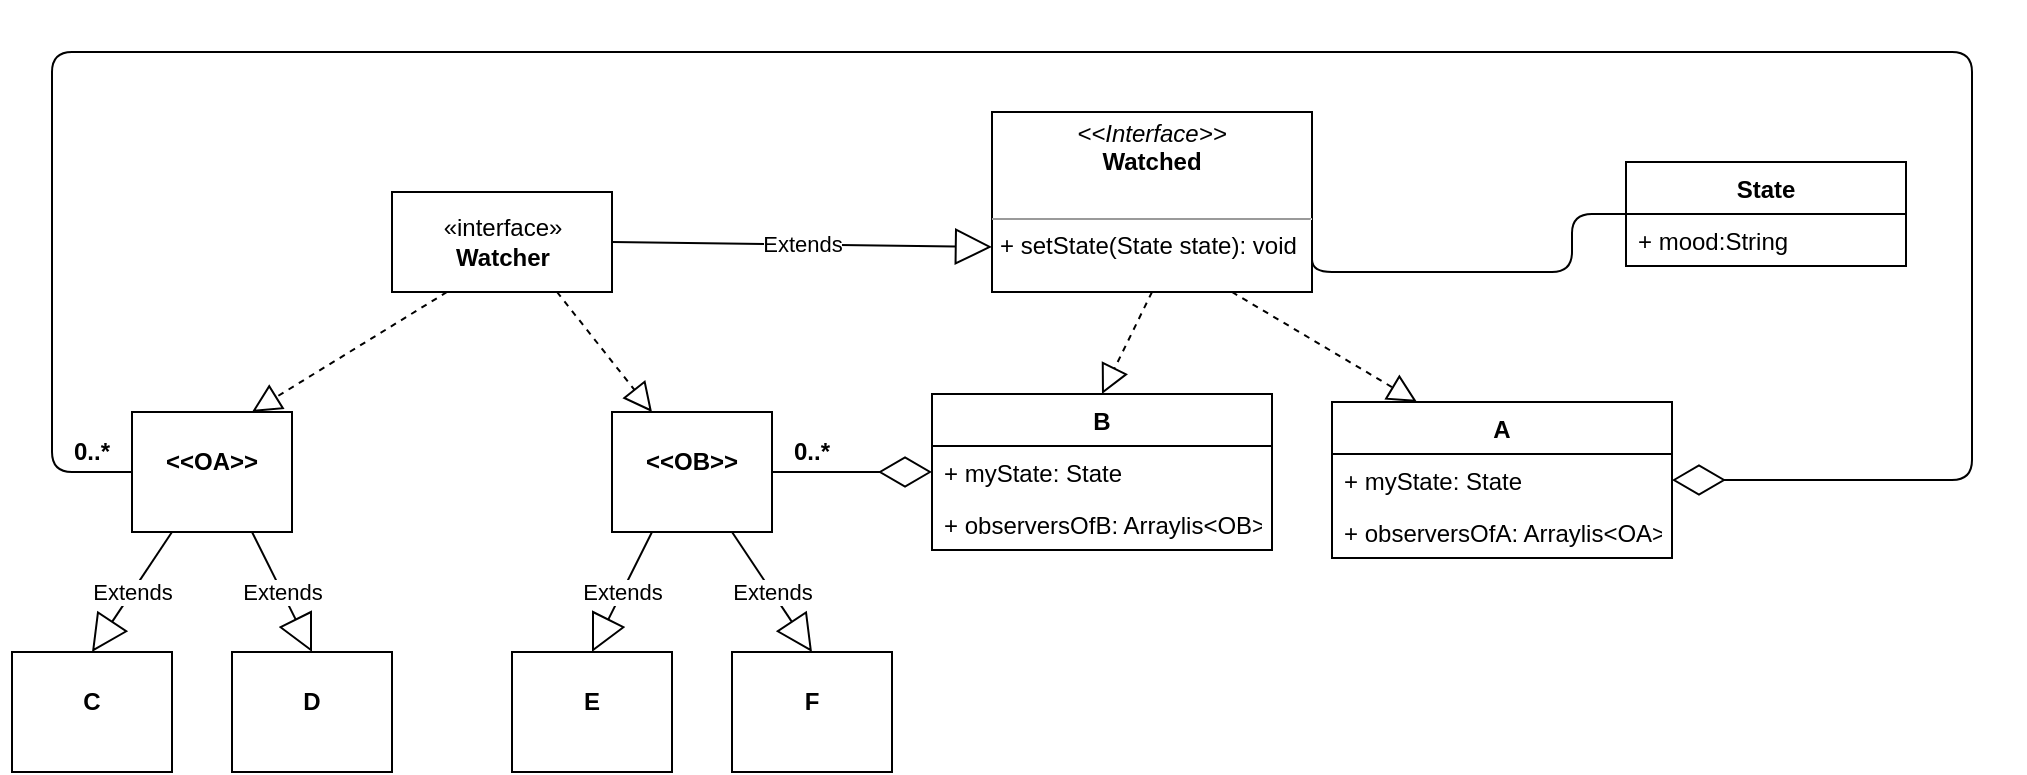 <mxfile version="10.7.5" type="github"><diagram id="kthA828tBTkaDjolQnaR" name="Page-1"><mxGraphModel dx="840" dy="473" grid="1" gridSize="10" guides="1" tooltips="1" connect="1" arrows="1" fold="1" page="1" pageScale="1" pageWidth="827" pageHeight="1169" math="0" shadow="0"><root><mxCell id="0"/><mxCell id="1" parent="0"/><mxCell id="WpoL5_4m0LumR7lIZGcU-1" value="«interface»&lt;br&gt;&lt;b&gt;Watcher&lt;/b&gt;" style="html=1;" vertex="1" parent="1"><mxGeometry x="210" y="110" width="110" height="50" as="geometry"/></mxCell><mxCell id="WpoL5_4m0LumR7lIZGcU-2" value="«interface»&lt;br&gt;&lt;b&gt;Watched&lt;/b&gt;&lt;br&gt;" style="html=1;" vertex="1" parent="1"><mxGeometry x="520" y="110" width="110" height="50" as="geometry"/></mxCell><mxCell id="WpoL5_4m0LumR7lIZGcU-3" value="Extends" style="endArrow=block;endSize=16;endFill=0;html=1;entryX=0;entryY=0.75;entryDx=0;entryDy=0;exitX=1;exitY=0.5;exitDx=0;exitDy=0;" edge="1" parent="1" source="WpoL5_4m0LumR7lIZGcU-1" target="WpoL5_4m0LumR7lIZGcU-40"><mxGeometry width="160" relative="1" as="geometry"><mxPoint x="290" y="120" as="sourcePoint"/><mxPoint x="450" y="120" as="targetPoint"/></mxGeometry></mxCell><mxCell id="WpoL5_4m0LumR7lIZGcU-8" value="&lt;p style=&quot;margin: 0px ; margin-top: 4px ; text-align: center&quot;&gt;&lt;br&gt;&lt;b&gt;&amp;lt;&amp;lt;OA&amp;gt;&amp;gt;&lt;/b&gt;&lt;/p&gt;" style="verticalAlign=top;align=left;overflow=fill;fontSize=12;fontFamily=Helvetica;html=1;" vertex="1" parent="1"><mxGeometry x="80" y="220" width="80" height="60" as="geometry"/></mxCell><mxCell id="WpoL5_4m0LumR7lIZGcU-9" value="&lt;p style=&quot;margin: 0px ; margin-top: 4px ; text-align: center&quot;&gt;&lt;br&gt;&lt;b&gt;&amp;lt;&amp;lt;OB&amp;gt;&amp;gt;&lt;/b&gt;&lt;/p&gt;" style="verticalAlign=top;align=left;overflow=fill;fontSize=12;fontFamily=Helvetica;html=1;" vertex="1" parent="1"><mxGeometry x="320" y="220" width="80" height="60" as="geometry"/></mxCell><mxCell id="WpoL5_4m0LumR7lIZGcU-10" value="" style="endArrow=block;dashed=1;endFill=0;endSize=12;html=1;entryX=0.75;entryY=0;entryDx=0;entryDy=0;exitX=0.25;exitY=1;exitDx=0;exitDy=0;" edge="1" parent="1" source="WpoL5_4m0LumR7lIZGcU-1" target="WpoL5_4m0LumR7lIZGcU-8"><mxGeometry width="160" relative="1" as="geometry"><mxPoint x="190" y="190" as="sourcePoint"/><mxPoint x="350" y="190" as="targetPoint"/></mxGeometry></mxCell><mxCell id="WpoL5_4m0LumR7lIZGcU-11" value="" style="endArrow=block;dashed=1;endFill=0;endSize=12;html=1;exitX=0.75;exitY=1;exitDx=0;exitDy=0;entryX=0.25;entryY=0;entryDx=0;entryDy=0;" edge="1" parent="1" source="WpoL5_4m0LumR7lIZGcU-1" target="WpoL5_4m0LumR7lIZGcU-9"><mxGeometry width="160" relative="1" as="geometry"><mxPoint x="290" y="190" as="sourcePoint"/><mxPoint x="450" y="190" as="targetPoint"/></mxGeometry></mxCell><mxCell id="WpoL5_4m0LumR7lIZGcU-12" value="" style="endArrow=block;dashed=1;endFill=0;endSize=12;html=1;exitX=0.5;exitY=1;exitDx=0;exitDy=0;entryX=0.5;entryY=0;entryDx=0;entryDy=0;" edge="1" parent="1" source="WpoL5_4m0LumR7lIZGcU-40" target="WpoL5_4m0LumR7lIZGcU-46"><mxGeometry width="160" relative="1" as="geometry"><mxPoint x="510" y="180" as="sourcePoint"/><mxPoint x="540" y="220" as="targetPoint"/></mxGeometry></mxCell><mxCell id="WpoL5_4m0LumR7lIZGcU-13" value="" style="endArrow=block;dashed=1;endFill=0;endSize=12;html=1;exitX=0.75;exitY=1;exitDx=0;exitDy=0;entryX=0.25;entryY=0;entryDx=0;entryDy=0;" edge="1" parent="1" source="WpoL5_4m0LumR7lIZGcU-40" target="WpoL5_4m0LumR7lIZGcU-50"><mxGeometry width="160" relative="1" as="geometry"><mxPoint x="630" y="190" as="sourcePoint"/><mxPoint x="620" y="220" as="targetPoint"/></mxGeometry></mxCell><mxCell id="WpoL5_4m0LumR7lIZGcU-15" value="&lt;p style=&quot;margin: 0px ; margin-top: 4px ; text-align: center&quot;&gt;&lt;br&gt;&lt;b&gt;C&lt;/b&gt;&lt;/p&gt;" style="verticalAlign=top;align=left;overflow=fill;fontSize=12;fontFamily=Helvetica;html=1;" vertex="1" parent="1"><mxGeometry x="20" y="340" width="80" height="60" as="geometry"/></mxCell><mxCell id="WpoL5_4m0LumR7lIZGcU-16" value="&lt;p style=&quot;margin: 0px ; margin-top: 4px ; text-align: center&quot;&gt;&lt;br&gt;&lt;b&gt;D&lt;/b&gt;&lt;/p&gt;" style="verticalAlign=top;align=left;overflow=fill;fontSize=12;fontFamily=Helvetica;html=1;" vertex="1" parent="1"><mxGeometry x="130" y="340" width="80" height="60" as="geometry"/></mxCell><mxCell id="WpoL5_4m0LumR7lIZGcU-17" value="Extends" style="endArrow=block;endSize=16;endFill=0;html=1;entryX=0.5;entryY=0;entryDx=0;entryDy=0;exitX=0.75;exitY=1;exitDx=0;exitDy=0;" edge="1" parent="1" source="WpoL5_4m0LumR7lIZGcU-8" target="WpoL5_4m0LumR7lIZGcU-16"><mxGeometry width="160" relative="1" as="geometry"><mxPoint x="270" y="450" as="sourcePoint"/><mxPoint x="430" y="450" as="targetPoint"/></mxGeometry></mxCell><mxCell id="WpoL5_4m0LumR7lIZGcU-19" value="Extends" style="endArrow=block;endSize=16;endFill=0;html=1;exitX=0.25;exitY=1;exitDx=0;exitDy=0;entryX=0.5;entryY=0;entryDx=0;entryDy=0;" edge="1" parent="1" source="WpoL5_4m0LumR7lIZGcU-8" target="WpoL5_4m0LumR7lIZGcU-15"><mxGeometry width="160" relative="1" as="geometry"><mxPoint x="50" y="320" as="sourcePoint"/><mxPoint x="210" y="320" as="targetPoint"/></mxGeometry></mxCell><mxCell id="WpoL5_4m0LumR7lIZGcU-20" value="&lt;p style=&quot;margin: 0px ; margin-top: 4px ; text-align: center&quot;&gt;&lt;br&gt;&lt;b&gt;E&lt;/b&gt;&lt;/p&gt;" style="verticalAlign=top;align=left;overflow=fill;fontSize=12;fontFamily=Helvetica;html=1;" vertex="1" parent="1"><mxGeometry x="270" y="340" width="80" height="60" as="geometry"/></mxCell><mxCell id="WpoL5_4m0LumR7lIZGcU-21" value="&lt;p style=&quot;margin: 0px ; margin-top: 4px ; text-align: center&quot;&gt;&lt;br&gt;&lt;b&gt;F&lt;/b&gt;&lt;/p&gt;" style="verticalAlign=top;align=left;overflow=fill;fontSize=12;fontFamily=Helvetica;html=1;" vertex="1" parent="1"><mxGeometry x="380" y="340" width="80" height="60" as="geometry"/></mxCell><mxCell id="WpoL5_4m0LumR7lIZGcU-22" value="Extends" style="endArrow=block;endSize=16;endFill=0;html=1;exitX=0.25;exitY=1;exitDx=0;exitDy=0;entryX=0.5;entryY=0;entryDx=0;entryDy=0;" edge="1" parent="1" source="WpoL5_4m0LumR7lIZGcU-9" target="WpoL5_4m0LumR7lIZGcU-20"><mxGeometry width="160" relative="1" as="geometry"><mxPoint x="460" y="300" as="sourcePoint"/><mxPoint x="620" y="300" as="targetPoint"/></mxGeometry></mxCell><mxCell id="WpoL5_4m0LumR7lIZGcU-23" value="Extends" style="endArrow=block;endSize=16;endFill=0;html=1;exitX=0.75;exitY=1;exitDx=0;exitDy=0;entryX=0.5;entryY=0;entryDx=0;entryDy=0;" edge="1" parent="1" source="WpoL5_4m0LumR7lIZGcU-9" target="WpoL5_4m0LumR7lIZGcU-21"><mxGeometry width="160" relative="1" as="geometry"><mxPoint x="350" y="290" as="sourcePoint"/><mxPoint x="320" y="350" as="targetPoint"/></mxGeometry></mxCell><mxCell id="WpoL5_4m0LumR7lIZGcU-28" value="" style="endArrow=diamondThin;endFill=0;endSize=24;html=1;entryX=0;entryY=0.5;entryDx=0;entryDy=0;exitX=1;exitY=0.5;exitDx=0;exitDy=0;" edge="1" parent="1" source="WpoL5_4m0LumR7lIZGcU-9" target="WpoL5_4m0LumR7lIZGcU-47"><mxGeometry width="160" relative="1" as="geometry"><mxPoint x="540" y="340" as="sourcePoint"/><mxPoint x="480" y="250" as="targetPoint"/></mxGeometry></mxCell><mxCell id="WpoL5_4m0LumR7lIZGcU-30" value="" style="endArrow=diamondThin;endFill=0;endSize=24;html=1;entryX=1;entryY=0.5;entryDx=0;entryDy=0;exitX=0;exitY=0.5;exitDx=0;exitDy=0;" edge="1" parent="1" source="WpoL5_4m0LumR7lIZGcU-8" target="WpoL5_4m0LumR7lIZGcU-50"><mxGeometry width="160" relative="1" as="geometry"><mxPoint x="590" y="320" as="sourcePoint"/><mxPoint x="680" y="250" as="targetPoint"/><Array as="points"><mxPoint x="40" y="250"/><mxPoint x="40" y="40"/><mxPoint x="80" y="40"/><mxPoint x="420" y="40"/><mxPoint x="680" y="40"/><mxPoint x="760" y="40"/><mxPoint x="1000" y="40"/><mxPoint x="1000" y="130"/><mxPoint x="1000" y="254"/></Array></mxGeometry></mxCell><mxCell id="WpoL5_4m0LumR7lIZGcU-31" value="&lt;b&gt;0..*&lt;/b&gt;" style="text;html=1;strokeColor=none;fillColor=none;align=center;verticalAlign=middle;whiteSpace=wrap;rounded=0;" vertex="1" parent="1"><mxGeometry x="40" y="230" width="40" height="20" as="geometry"/></mxCell><mxCell id="WpoL5_4m0LumR7lIZGcU-32" value="&lt;b&gt;0..*&lt;/b&gt;" style="text;html=1;strokeColor=none;fillColor=none;align=center;verticalAlign=middle;whiteSpace=wrap;rounded=0;" vertex="1" parent="1"><mxGeometry x="400" y="230" width="40" height="20" as="geometry"/></mxCell><mxCell id="WpoL5_4m0LumR7lIZGcU-37" value="" style="endArrow=none;html=1;edgeStyle=orthogonalEdgeStyle;entryX=0;entryY=0.5;entryDx=0;entryDy=0;exitX=1;exitY=0.75;exitDx=0;exitDy=0;" edge="1" parent="1" source="WpoL5_4m0LumR7lIZGcU-40" target="WpoL5_4m0LumR7lIZGcU-54"><mxGeometry relative="1" as="geometry"><mxPoint x="630" y="135" as="sourcePoint"/><mxPoint x="800" y="135" as="targetPoint"/><Array as="points"><mxPoint x="670" y="150"/><mxPoint x="800" y="150"/><mxPoint x="800" y="121"/></Array></mxGeometry></mxCell><mxCell id="WpoL5_4m0LumR7lIZGcU-38" value="" style="resizable=0;html=1;align=left;verticalAlign=bottom;labelBackgroundColor=#ffffff;fontSize=10;" connectable="0" vertex="1" parent="WpoL5_4m0LumR7lIZGcU-37"><mxGeometry x="-1" relative="1" as="geometry"/></mxCell><mxCell id="WpoL5_4m0LumR7lIZGcU-39" value="" style="resizable=0;html=1;align=right;verticalAlign=bottom;labelBackgroundColor=#ffffff;fontSize=10;" connectable="0" vertex="1" parent="WpoL5_4m0LumR7lIZGcU-37"><mxGeometry x="1" relative="1" as="geometry"/></mxCell><mxCell id="WpoL5_4m0LumR7lIZGcU-40" value="&lt;p style=&quot;margin: 0px ; margin-top: 4px ; text-align: center&quot;&gt;&lt;i&gt;&amp;lt;&amp;lt;Interface&amp;gt;&amp;gt;&lt;/i&gt;&lt;br&gt;&lt;b&gt;Watched&lt;/b&gt;&lt;/p&gt;&lt;p style=&quot;margin: 0px ; margin-left: 4px&quot;&gt;&lt;br&gt;&lt;/p&gt;&lt;hr size=&quot;1&quot;&gt;&lt;p style=&quot;margin: 0px ; margin-left: 4px&quot;&gt;+ setState(State state): void&lt;br&gt;&lt;/p&gt;" style="verticalAlign=top;align=left;overflow=fill;fontSize=12;fontFamily=Helvetica;html=1;" vertex="1" parent="1"><mxGeometry x="510" y="70" width="160" height="90" as="geometry"/></mxCell><mxCell id="WpoL5_4m0LumR7lIZGcU-46" value="B" style="swimlane;fontStyle=1;childLayout=stackLayout;horizontal=1;startSize=26;fillColor=none;horizontalStack=0;resizeParent=1;resizeParentMax=0;resizeLast=0;collapsible=1;marginBottom=0;" vertex="1" parent="1"><mxGeometry x="480" y="211" width="170" height="78" as="geometry"/></mxCell><mxCell id="WpoL5_4m0LumR7lIZGcU-47" value="+ myState: State" style="text;strokeColor=none;fillColor=none;align=left;verticalAlign=top;spacingLeft=4;spacingRight=4;overflow=hidden;rotatable=0;points=[[0,0.5],[1,0.5]];portConstraint=eastwest;" vertex="1" parent="WpoL5_4m0LumR7lIZGcU-46"><mxGeometry y="26" width="170" height="26" as="geometry"/></mxCell><mxCell id="WpoL5_4m0LumR7lIZGcU-48" value="+ observersOfB: Arraylis&lt;OB&gt;" style="text;strokeColor=none;fillColor=none;align=left;verticalAlign=top;spacingLeft=4;spacingRight=4;overflow=hidden;rotatable=0;points=[[0,0.5],[1,0.5]];portConstraint=eastwest;" vertex="1" parent="WpoL5_4m0LumR7lIZGcU-46"><mxGeometry y="52" width="170" height="26" as="geometry"/></mxCell><mxCell id="WpoL5_4m0LumR7lIZGcU-50" value="A" style="swimlane;fontStyle=1;childLayout=stackLayout;horizontal=1;startSize=26;fillColor=none;horizontalStack=0;resizeParent=1;resizeParentMax=0;resizeLast=0;collapsible=1;marginBottom=0;" vertex="1" parent="1"><mxGeometry x="680" y="215" width="170" height="78" as="geometry"/></mxCell><mxCell id="WpoL5_4m0LumR7lIZGcU-51" value="+ myState: State" style="text;strokeColor=none;fillColor=none;align=left;verticalAlign=top;spacingLeft=4;spacingRight=4;overflow=hidden;rotatable=0;points=[[0,0.5],[1,0.5]];portConstraint=eastwest;" vertex="1" parent="WpoL5_4m0LumR7lIZGcU-50"><mxGeometry y="26" width="170" height="26" as="geometry"/></mxCell><mxCell id="WpoL5_4m0LumR7lIZGcU-52" value="+ observersOfA: Arraylis&lt;OA&gt;" style="text;strokeColor=none;fillColor=none;align=left;verticalAlign=top;spacingLeft=4;spacingRight=4;overflow=hidden;rotatable=0;points=[[0,0.5],[1,0.5]];portConstraint=eastwest;" vertex="1" parent="WpoL5_4m0LumR7lIZGcU-50"><mxGeometry y="52" width="170" height="26" as="geometry"/></mxCell><mxCell id="WpoL5_4m0LumR7lIZGcU-54" value="State" style="swimlane;fontStyle=1;childLayout=stackLayout;horizontal=1;startSize=26;fillColor=none;horizontalStack=0;resizeParent=1;resizeParentMax=0;resizeLast=0;collapsible=1;marginBottom=0;" vertex="1" parent="1"><mxGeometry x="827" y="95" width="140" height="52" as="geometry"/></mxCell><mxCell id="WpoL5_4m0LumR7lIZGcU-55" value="+ mood:String" style="text;strokeColor=none;fillColor=none;align=left;verticalAlign=top;spacingLeft=4;spacingRight=4;overflow=hidden;rotatable=0;points=[[0,0.5],[1,0.5]];portConstraint=eastwest;" vertex="1" parent="WpoL5_4m0LumR7lIZGcU-54"><mxGeometry y="26" width="140" height="26" as="geometry"/></mxCell></root></mxGraphModel></diagram></mxfile>